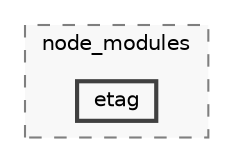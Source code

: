 digraph "backend/node_modules/etag"
{
 // LATEX_PDF_SIZE
  bgcolor="transparent";
  edge [fontname=Helvetica,fontsize=10,labelfontname=Helvetica,labelfontsize=10];
  node [fontname=Helvetica,fontsize=10,shape=box,height=0.2,width=0.4];
  compound=true
  subgraph clusterdir_86dbea9de526ba50b112ba867d8b4b1f {
    graph [ bgcolor="#f8f8f8", pencolor="grey50", label="node_modules", fontname=Helvetica,fontsize=10 style="filled,dashed", URL="dir_86dbea9de526ba50b112ba867d8b4b1f.html",tooltip=""]
  dir_8eae907d4541a0f4f2f8efb371e0dae9 [label="etag", fillcolor="#f8f8f8", color="grey25", style="filled,bold", URL="dir_8eae907d4541a0f4f2f8efb371e0dae9.html",tooltip=""];
  }
}
